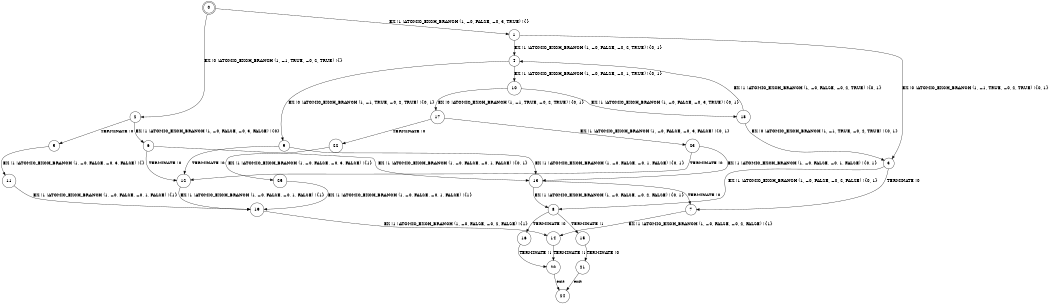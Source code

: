digraph BCG {
size = "7, 10.5";
center = TRUE;
node [shape = circle];
0 [peripheries = 2];
0 -> 1 [label = "EX !1 !ATOMIC_EXCH_BRANCH (1, +0, FALSE, +0, 3, TRUE) !{}"];
0 -> 2 [label = "EX !0 !ATOMIC_EXCH_BRANCH (1, +1, TRUE, +0, 2, TRUE) !{}"];
1 -> 3 [label = "EX !0 !ATOMIC_EXCH_BRANCH (1, +1, TRUE, +0, 2, TRUE) !{0, 1}"];
1 -> 4 [label = "EX !1 !ATOMIC_EXCH_BRANCH (1, +0, FALSE, +0, 2, TRUE) !{0, 1}"];
2 -> 5 [label = "TERMINATE !0"];
2 -> 6 [label = "EX !1 !ATOMIC_EXCH_BRANCH (1, +0, FALSE, +0, 3, FALSE) !{0}"];
3 -> 7 [label = "TERMINATE !0"];
3 -> 8 [label = "EX !1 !ATOMIC_EXCH_BRANCH (1, +0, FALSE, +0, 2, FALSE) !{0, 1}"];
4 -> 9 [label = "EX !0 !ATOMIC_EXCH_BRANCH (1, +1, TRUE, +0, 2, TRUE) !{0, 1}"];
4 -> 10 [label = "EX !1 !ATOMIC_EXCH_BRANCH (1, +0, FALSE, +0, 1, TRUE) !{0, 1}"];
5 -> 11 [label = "EX !1 !ATOMIC_EXCH_BRANCH (1, +0, FALSE, +0, 3, FALSE) !{}"];
6 -> 12 [label = "TERMINATE !0"];
6 -> 13 [label = "EX !1 !ATOMIC_EXCH_BRANCH (1, +0, FALSE, +0, 1, FALSE) !{0, 1}"];
7 -> 14 [label = "EX !1 !ATOMIC_EXCH_BRANCH (1, +0, FALSE, +0, 2, FALSE) !{1}"];
8 -> 15 [label = "TERMINATE !1"];
8 -> 16 [label = "TERMINATE !0"];
9 -> 12 [label = "TERMINATE !0"];
9 -> 13 [label = "EX !1 !ATOMIC_EXCH_BRANCH (1, +0, FALSE, +0, 1, FALSE) !{0, 1}"];
10 -> 17 [label = "EX !0 !ATOMIC_EXCH_BRANCH (1, +1, TRUE, +0, 2, TRUE) !{0, 1}"];
10 -> 18 [label = "EX !1 !ATOMIC_EXCH_BRANCH (1, +0, FALSE, +0, 3, TRUE) !{0, 1}"];
11 -> 19 [label = "EX !1 !ATOMIC_EXCH_BRANCH (1, +0, FALSE, +0, 1, FALSE) !{1}"];
12 -> 19 [label = "EX !1 !ATOMIC_EXCH_BRANCH (1, +0, FALSE, +0, 1, FALSE) !{1}"];
13 -> 7 [label = "TERMINATE !0"];
13 -> 8 [label = "EX !1 !ATOMIC_EXCH_BRANCH (1, +0, FALSE, +0, 2, FALSE) !{0, 1}"];
14 -> 20 [label = "TERMINATE !1"];
15 -> 21 [label = "TERMINATE !0"];
16 -> 20 [label = "TERMINATE !1"];
17 -> 22 [label = "TERMINATE !0"];
17 -> 23 [label = "EX !1 !ATOMIC_EXCH_BRANCH (1, +0, FALSE, +0, 3, FALSE) !{0, 1}"];
18 -> 3 [label = "EX !0 !ATOMIC_EXCH_BRANCH (1, +1, TRUE, +0, 2, TRUE) !{0, 1}"];
18 -> 4 [label = "EX !1 !ATOMIC_EXCH_BRANCH (1, +0, FALSE, +0, 2, TRUE) !{0, 1}"];
19 -> 14 [label = "EX !1 !ATOMIC_EXCH_BRANCH (1, +0, FALSE, +0, 2, FALSE) !{1}"];
20 -> 24 [label = "exit"];
21 -> 24 [label = "exit"];
22 -> 25 [label = "EX !1 !ATOMIC_EXCH_BRANCH (1, +0, FALSE, +0, 3, FALSE) !{1}"];
23 -> 12 [label = "TERMINATE !0"];
23 -> 13 [label = "EX !1 !ATOMIC_EXCH_BRANCH (1, +0, FALSE, +0, 1, FALSE) !{0, 1}"];
25 -> 19 [label = "EX !1 !ATOMIC_EXCH_BRANCH (1, +0, FALSE, +0, 1, FALSE) !{1}"];
}
